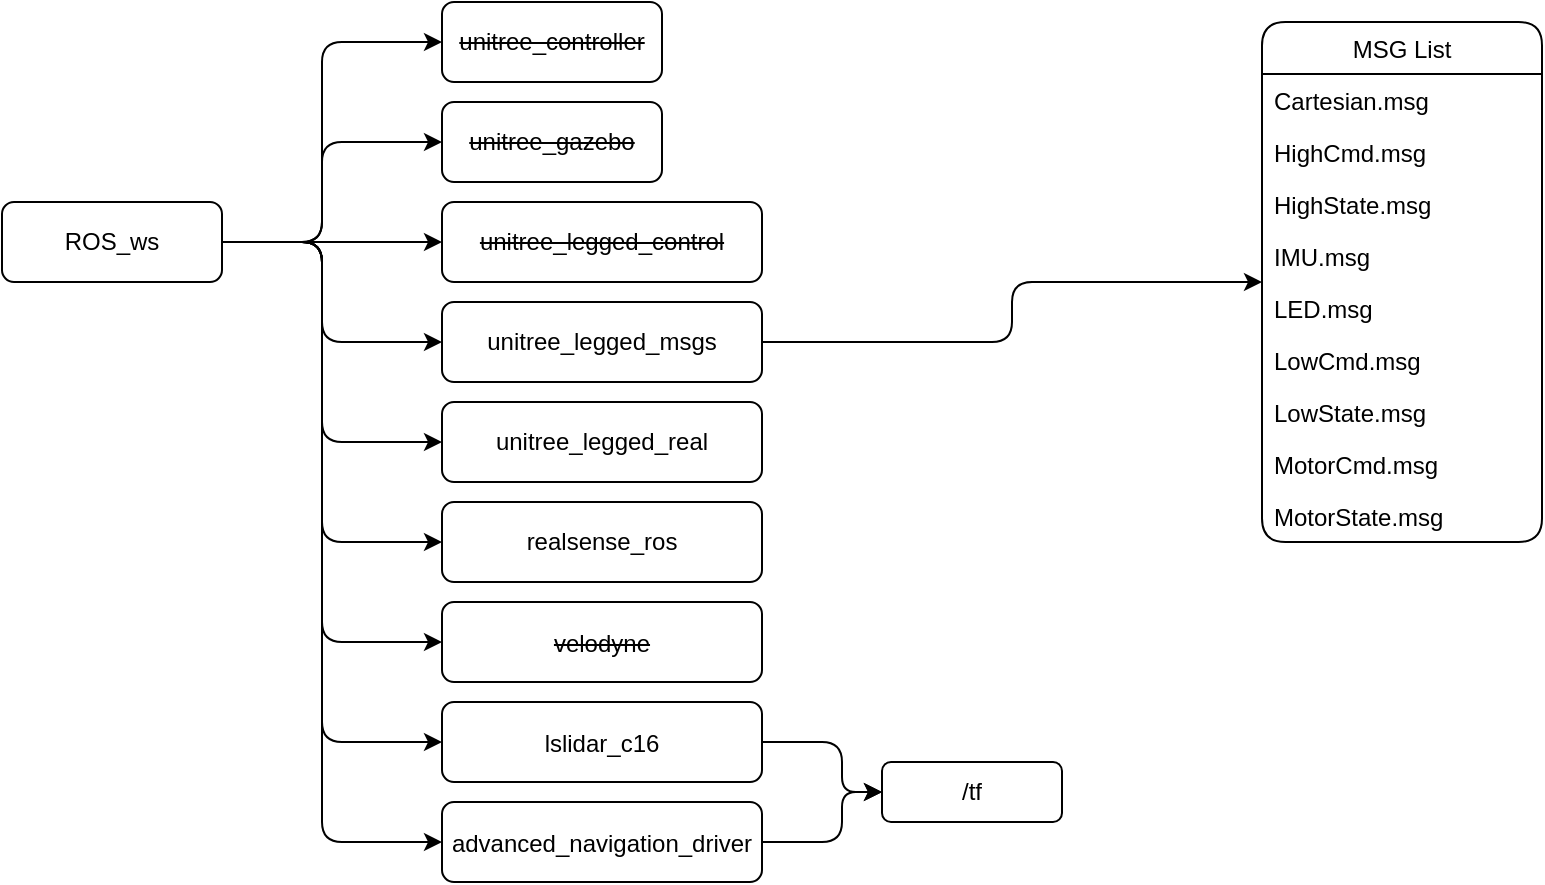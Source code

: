 <mxfile>
    <diagram id="2bcIbB1W4fU8qBgN0w6G" name="第 1 页">
        <mxGraphModel dx="785" dy="418" grid="1" gridSize="10" guides="1" tooltips="1" connect="1" arrows="1" fold="1" page="1" pageScale="1" pageWidth="827" pageHeight="1169" math="0" shadow="0">
            <root>
                <mxCell id="0"/>
                <mxCell id="1" parent="0"/>
                <mxCell id="C_AhAHpW7zwYLXLOmo2u-3" value="" style="edgeStyle=orthogonalEdgeStyle;rounded=1;orthogonalLoop=1;jettySize=auto;html=1;" parent="1" source="C_AhAHpW7zwYLXLOmo2u-1" target="C_AhAHpW7zwYLXLOmo2u-2" edge="1">
                    <mxGeometry relative="1" as="geometry"/>
                </mxCell>
                <mxCell id="C_AhAHpW7zwYLXLOmo2u-1" value="ROS_ws" style="rounded=1;whiteSpace=wrap;html=1;" parent="1" vertex="1">
                    <mxGeometry x="20" y="170" width="110" height="40" as="geometry"/>
                </mxCell>
                <mxCell id="C_AhAHpW7zwYLXLOmo2u-2" value="&lt;strike&gt;unitree_legged_control&lt;/strike&gt;" style="rounded=1;whiteSpace=wrap;html=1;" parent="1" vertex="1">
                    <mxGeometry x="240" y="170" width="160" height="40" as="geometry"/>
                </mxCell>
                <mxCell id="C_AhAHpW7zwYLXLOmo2u-4" value="&lt;strike&gt;unitree_gazebo&lt;/strike&gt;" style="rounded=1;whiteSpace=wrap;html=1;" parent="1" vertex="1">
                    <mxGeometry x="240" y="120" width="110" height="40" as="geometry"/>
                </mxCell>
                <mxCell id="C_AhAHpW7zwYLXLOmo2u-5" value="&lt;strike&gt;unitree_controller&lt;/strike&gt;" style="rounded=1;whiteSpace=wrap;html=1;" parent="1" vertex="1">
                    <mxGeometry x="240" y="70" width="110" height="40" as="geometry"/>
                </mxCell>
                <mxCell id="C_AhAHpW7zwYLXLOmo2u-19" value="" style="edgeStyle=orthogonalEdgeStyle;rounded=1;orthogonalLoop=1;jettySize=auto;html=1;" parent="1" source="C_AhAHpW7zwYLXLOmo2u-6" target="C_AhAHpW7zwYLXLOmo2u-20" edge="1">
                    <mxGeometry relative="1" as="geometry">
                        <mxPoint x="610" y="240" as="targetPoint"/>
                    </mxGeometry>
                </mxCell>
                <mxCell id="C_AhAHpW7zwYLXLOmo2u-6" value="unitree_legged_msgs" style="rounded=1;whiteSpace=wrap;html=1;" parent="1" vertex="1">
                    <mxGeometry x="240" y="220" width="160" height="40" as="geometry"/>
                </mxCell>
                <mxCell id="C_AhAHpW7zwYLXLOmo2u-7" value="unitree_legged_real" style="rounded=1;whiteSpace=wrap;html=1;" parent="1" vertex="1">
                    <mxGeometry x="240" y="270" width="160" height="40" as="geometry"/>
                </mxCell>
                <mxCell id="C_AhAHpW7zwYLXLOmo2u-8" value="" style="edgeStyle=orthogonalEdgeStyle;rounded=1;orthogonalLoop=1;jettySize=auto;html=1;" parent="1" source="C_AhAHpW7zwYLXLOmo2u-1" target="C_AhAHpW7zwYLXLOmo2u-6" edge="1">
                    <mxGeometry relative="1" as="geometry">
                        <mxPoint x="140" y="170" as="sourcePoint"/>
                        <mxPoint x="240" y="190" as="targetPoint"/>
                        <Array as="points">
                            <mxPoint x="180" y="190"/>
                            <mxPoint x="180" y="240"/>
                        </Array>
                    </mxGeometry>
                </mxCell>
                <mxCell id="C_AhAHpW7zwYLXLOmo2u-9" value="" style="edgeStyle=orthogonalEdgeStyle;rounded=1;orthogonalLoop=1;jettySize=auto;html=1;" parent="1" source="C_AhAHpW7zwYLXLOmo2u-1" target="C_AhAHpW7zwYLXLOmo2u-7" edge="1">
                    <mxGeometry relative="1" as="geometry">
                        <mxPoint x="150" y="180" as="sourcePoint"/>
                        <mxPoint x="250" y="200" as="targetPoint"/>
                        <Array as="points">
                            <mxPoint x="180" y="190"/>
                            <mxPoint x="180" y="290"/>
                        </Array>
                    </mxGeometry>
                </mxCell>
                <mxCell id="C_AhAHpW7zwYLXLOmo2u-10" value="" style="edgeStyle=orthogonalEdgeStyle;rounded=1;orthogonalLoop=1;jettySize=auto;html=1;" parent="1" source="C_AhAHpW7zwYLXLOmo2u-1" target="C_AhAHpW7zwYLXLOmo2u-4" edge="1">
                    <mxGeometry relative="1" as="geometry">
                        <mxPoint x="160" y="190" as="sourcePoint"/>
                        <mxPoint x="260" y="210" as="targetPoint"/>
                        <Array as="points">
                            <mxPoint x="180" y="190"/>
                            <mxPoint x="180" y="140"/>
                        </Array>
                    </mxGeometry>
                </mxCell>
                <mxCell id="C_AhAHpW7zwYLXLOmo2u-11" value="" style="edgeStyle=orthogonalEdgeStyle;rounded=1;orthogonalLoop=1;jettySize=auto;html=1;" parent="1" source="C_AhAHpW7zwYLXLOmo2u-1" target="C_AhAHpW7zwYLXLOmo2u-5" edge="1">
                    <mxGeometry relative="1" as="geometry">
                        <mxPoint x="170" y="200" as="sourcePoint"/>
                        <mxPoint x="270" y="220" as="targetPoint"/>
                        <Array as="points">
                            <mxPoint x="180" y="190"/>
                            <mxPoint x="180" y="90"/>
                        </Array>
                    </mxGeometry>
                </mxCell>
                <mxCell id="C_AhAHpW7zwYLXLOmo2u-20" value="MSG List" style="swimlane;fontStyle=0;childLayout=stackLayout;horizontal=1;startSize=26;horizontalStack=0;resizeParent=1;resizeParentMax=0;resizeLast=0;collapsible=0;marginBottom=0;rounded=1;shadow=0;glass=0;connectable=1;allowArrows=1;dropTarget=1;" parent="1" vertex="1">
                    <mxGeometry x="650" y="80" width="140" height="260" as="geometry"/>
                </mxCell>
                <mxCell id="C_AhAHpW7zwYLXLOmo2u-21" value="Cartesian.msg" style="text;strokeColor=none;fillColor=none;align=left;verticalAlign=top;spacingLeft=4;spacingRight=4;overflow=hidden;rotatable=0;points=[[0,0.5],[1,0.5]];portConstraint=eastwest;" parent="C_AhAHpW7zwYLXLOmo2u-20" vertex="1">
                    <mxGeometry y="26" width="140" height="26" as="geometry"/>
                </mxCell>
                <mxCell id="C_AhAHpW7zwYLXLOmo2u-22" value="HighCmd.msg" style="text;strokeColor=none;fillColor=none;align=left;verticalAlign=top;spacingLeft=4;spacingRight=4;overflow=hidden;rotatable=0;points=[[0,0.5],[1,0.5]];portConstraint=eastwest;" parent="C_AhAHpW7zwYLXLOmo2u-20" vertex="1">
                    <mxGeometry y="52" width="140" height="26" as="geometry"/>
                </mxCell>
                <mxCell id="C_AhAHpW7zwYLXLOmo2u-23" value="HighState.msg" style="text;strokeColor=none;fillColor=none;align=left;verticalAlign=top;spacingLeft=4;spacingRight=4;overflow=hidden;rotatable=0;points=[[0,0.5],[1,0.5]];portConstraint=eastwest;" parent="C_AhAHpW7zwYLXLOmo2u-20" vertex="1">
                    <mxGeometry y="78" width="140" height="26" as="geometry"/>
                </mxCell>
                <mxCell id="C_AhAHpW7zwYLXLOmo2u-27" value="IMU.msg" style="text;strokeColor=none;fillColor=none;align=left;verticalAlign=top;spacingLeft=4;spacingRight=4;overflow=hidden;rotatable=0;points=[[0,0.5],[1,0.5]];portConstraint=eastwest;" parent="C_AhAHpW7zwYLXLOmo2u-20" vertex="1">
                    <mxGeometry y="104" width="140" height="26" as="geometry"/>
                </mxCell>
                <mxCell id="C_AhAHpW7zwYLXLOmo2u-26" value="LED.msg" style="text;strokeColor=none;fillColor=none;align=left;verticalAlign=top;spacingLeft=4;spacingRight=4;overflow=hidden;rotatable=0;points=[[0,0.5],[1,0.5]];portConstraint=eastwest;" parent="C_AhAHpW7zwYLXLOmo2u-20" vertex="1">
                    <mxGeometry y="130" width="140" height="26" as="geometry"/>
                </mxCell>
                <mxCell id="C_AhAHpW7zwYLXLOmo2u-25" value="LowCmd.msg" style="text;strokeColor=none;fillColor=none;align=left;verticalAlign=top;spacingLeft=4;spacingRight=4;overflow=hidden;rotatable=0;points=[[0,0.5],[1,0.5]];portConstraint=eastwest;" parent="C_AhAHpW7zwYLXLOmo2u-20" vertex="1">
                    <mxGeometry y="156" width="140" height="26" as="geometry"/>
                </mxCell>
                <mxCell id="C_AhAHpW7zwYLXLOmo2u-24" value="LowState.msg" style="text;strokeColor=none;fillColor=none;align=left;verticalAlign=top;spacingLeft=4;spacingRight=4;overflow=hidden;rotatable=0;points=[[0,0.5],[1,0.5]];portConstraint=eastwest;" parent="C_AhAHpW7zwYLXLOmo2u-20" vertex="1">
                    <mxGeometry y="182" width="140" height="26" as="geometry"/>
                </mxCell>
                <mxCell id="C_AhAHpW7zwYLXLOmo2u-29" value="MotorCmd.msg" style="text;strokeColor=none;fillColor=none;align=left;verticalAlign=top;spacingLeft=4;spacingRight=4;overflow=hidden;rotatable=0;points=[[0,0.5],[1,0.5]];portConstraint=eastwest;" parent="C_AhAHpW7zwYLXLOmo2u-20" vertex="1">
                    <mxGeometry y="208" width="140" height="26" as="geometry"/>
                </mxCell>
                <mxCell id="C_AhAHpW7zwYLXLOmo2u-28" value="MotorState.msg" style="text;strokeColor=none;fillColor=none;align=left;verticalAlign=top;spacingLeft=4;spacingRight=4;overflow=hidden;rotatable=0;points=[[0,0.5],[1,0.5]];portConstraint=eastwest;" parent="C_AhAHpW7zwYLXLOmo2u-20" vertex="1">
                    <mxGeometry y="234" width="140" height="26" as="geometry"/>
                </mxCell>
                <mxCell id="C_AhAHpW7zwYLXLOmo2u-30" value="" style="edgeStyle=orthogonalEdgeStyle;rounded=1;orthogonalLoop=1;jettySize=auto;html=1;entryX=0;entryY=0.5;entryDx=0;entryDy=0;" parent="1" source="C_AhAHpW7zwYLXLOmo2u-1" target="C_AhAHpW7zwYLXLOmo2u-31" edge="1">
                    <mxGeometry relative="1" as="geometry">
                        <mxPoint x="140" y="200.034" as="sourcePoint"/>
                        <mxPoint x="250" y="300.034" as="targetPoint"/>
                        <Array as="points">
                            <mxPoint x="180" y="190"/>
                            <mxPoint x="180" y="340"/>
                        </Array>
                    </mxGeometry>
                </mxCell>
                <mxCell id="C_AhAHpW7zwYLXLOmo2u-31" value="realsense_ros" style="rounded=1;whiteSpace=wrap;html=1;" parent="1" vertex="1">
                    <mxGeometry x="240" y="320" width="160" height="40" as="geometry"/>
                </mxCell>
                <mxCell id="C_AhAHpW7zwYLXLOmo2u-32" value="&lt;p class=&quot;p1&quot; style=&quot;margin: 0px ; font-stretch: normal ; line-height: normal&quot;&gt;&lt;strike&gt;velodyne&lt;/strike&gt;&lt;/p&gt;" style="rounded=1;whiteSpace=wrap;html=1;" parent="1" vertex="1">
                    <mxGeometry x="240" y="370" width="160" height="40" as="geometry"/>
                </mxCell>
                <mxCell id="C_AhAHpW7zwYLXLOmo2u-34" value="" style="edgeStyle=orthogonalEdgeStyle;rounded=1;orthogonalLoop=1;jettySize=auto;html=1;" parent="1" source="C_AhAHpW7zwYLXLOmo2u-1" target="C_AhAHpW7zwYLXLOmo2u-32" edge="1">
                    <mxGeometry relative="1" as="geometry">
                        <mxPoint x="140" y="200.034" as="sourcePoint"/>
                        <mxPoint x="250" y="350" as="targetPoint"/>
                        <Array as="points">
                            <mxPoint x="180" y="190"/>
                            <mxPoint x="180" y="390"/>
                        </Array>
                    </mxGeometry>
                </mxCell>
                <mxCell id="2" value="&lt;p class=&quot;p1&quot; style=&quot;margin: 0px ; font-stretch: normal ; line-height: normal&quot;&gt;lslidar_c16&lt;/p&gt;" style="rounded=1;whiteSpace=wrap;html=1;" parent="1" vertex="1">
                    <mxGeometry x="240" y="420" width="160" height="40" as="geometry"/>
                </mxCell>
                <mxCell id="3" value="" style="edgeStyle=orthogonalEdgeStyle;rounded=1;orthogonalLoop=1;jettySize=auto;html=1;" parent="1" source="C_AhAHpW7zwYLXLOmo2u-1" target="2" edge="1">
                    <mxGeometry relative="1" as="geometry">
                        <mxPoint x="140" y="200" as="sourcePoint"/>
                        <mxPoint x="250" y="400" as="targetPoint"/>
                        <Array as="points">
                            <mxPoint x="180" y="190"/>
                            <mxPoint x="180" y="440"/>
                        </Array>
                    </mxGeometry>
                </mxCell>
                <mxCell id="4" value="&lt;p class=&quot;p1&quot; style=&quot;margin: 0px ; font-stretch: normal ; line-height: normal&quot;&gt;advanced_navigation_driver&lt;/p&gt;" style="rounded=1;whiteSpace=wrap;html=1;" parent="1" vertex="1">
                    <mxGeometry x="240" y="470" width="160" height="40" as="geometry"/>
                </mxCell>
                <mxCell id="5" value="" style="edgeStyle=orthogonalEdgeStyle;rounded=1;orthogonalLoop=1;jettySize=auto;html=1;" parent="1" source="C_AhAHpW7zwYLXLOmo2u-1" target="4" edge="1">
                    <mxGeometry relative="1" as="geometry">
                        <mxPoint x="140" y="200" as="sourcePoint"/>
                        <mxPoint x="250" y="450" as="targetPoint"/>
                        <Array as="points">
                            <mxPoint x="180" y="190"/>
                            <mxPoint x="180" y="490"/>
                        </Array>
                    </mxGeometry>
                </mxCell>
                <mxCell id="10" value="/tf" style="rounded=1;whiteSpace=wrap;html=1;" vertex="1" parent="1">
                    <mxGeometry x="460" y="450" width="90" height="30" as="geometry"/>
                </mxCell>
                <mxCell id="11" value="" style="edgeStyle=orthogonalEdgeStyle;rounded=1;orthogonalLoop=1;jettySize=auto;html=1;" edge="1" parent="1" source="2" target="10">
                    <mxGeometry relative="1" as="geometry">
                        <Array as="points">
                            <mxPoint x="440" y="440"/>
                            <mxPoint x="440" y="465"/>
                        </Array>
                        <mxPoint x="410" y="450" as="sourcePoint"/>
                        <mxPoint x="470.0" y="425" as="targetPoint"/>
                    </mxGeometry>
                </mxCell>
                <mxCell id="12" value="" style="edgeStyle=orthogonalEdgeStyle;rounded=1;orthogonalLoop=1;jettySize=auto;html=1;" edge="1" parent="1" source="4" target="10">
                    <mxGeometry relative="1" as="geometry">
                        <Array as="points">
                            <mxPoint x="440" y="490"/>
                            <mxPoint x="440" y="465"/>
                        </Array>
                        <mxPoint x="410" y="450" as="sourcePoint"/>
                        <mxPoint x="470.0" y="495" as="targetPoint"/>
                    </mxGeometry>
                </mxCell>
            </root>
        </mxGraphModel>
    </diagram>
</mxfile>